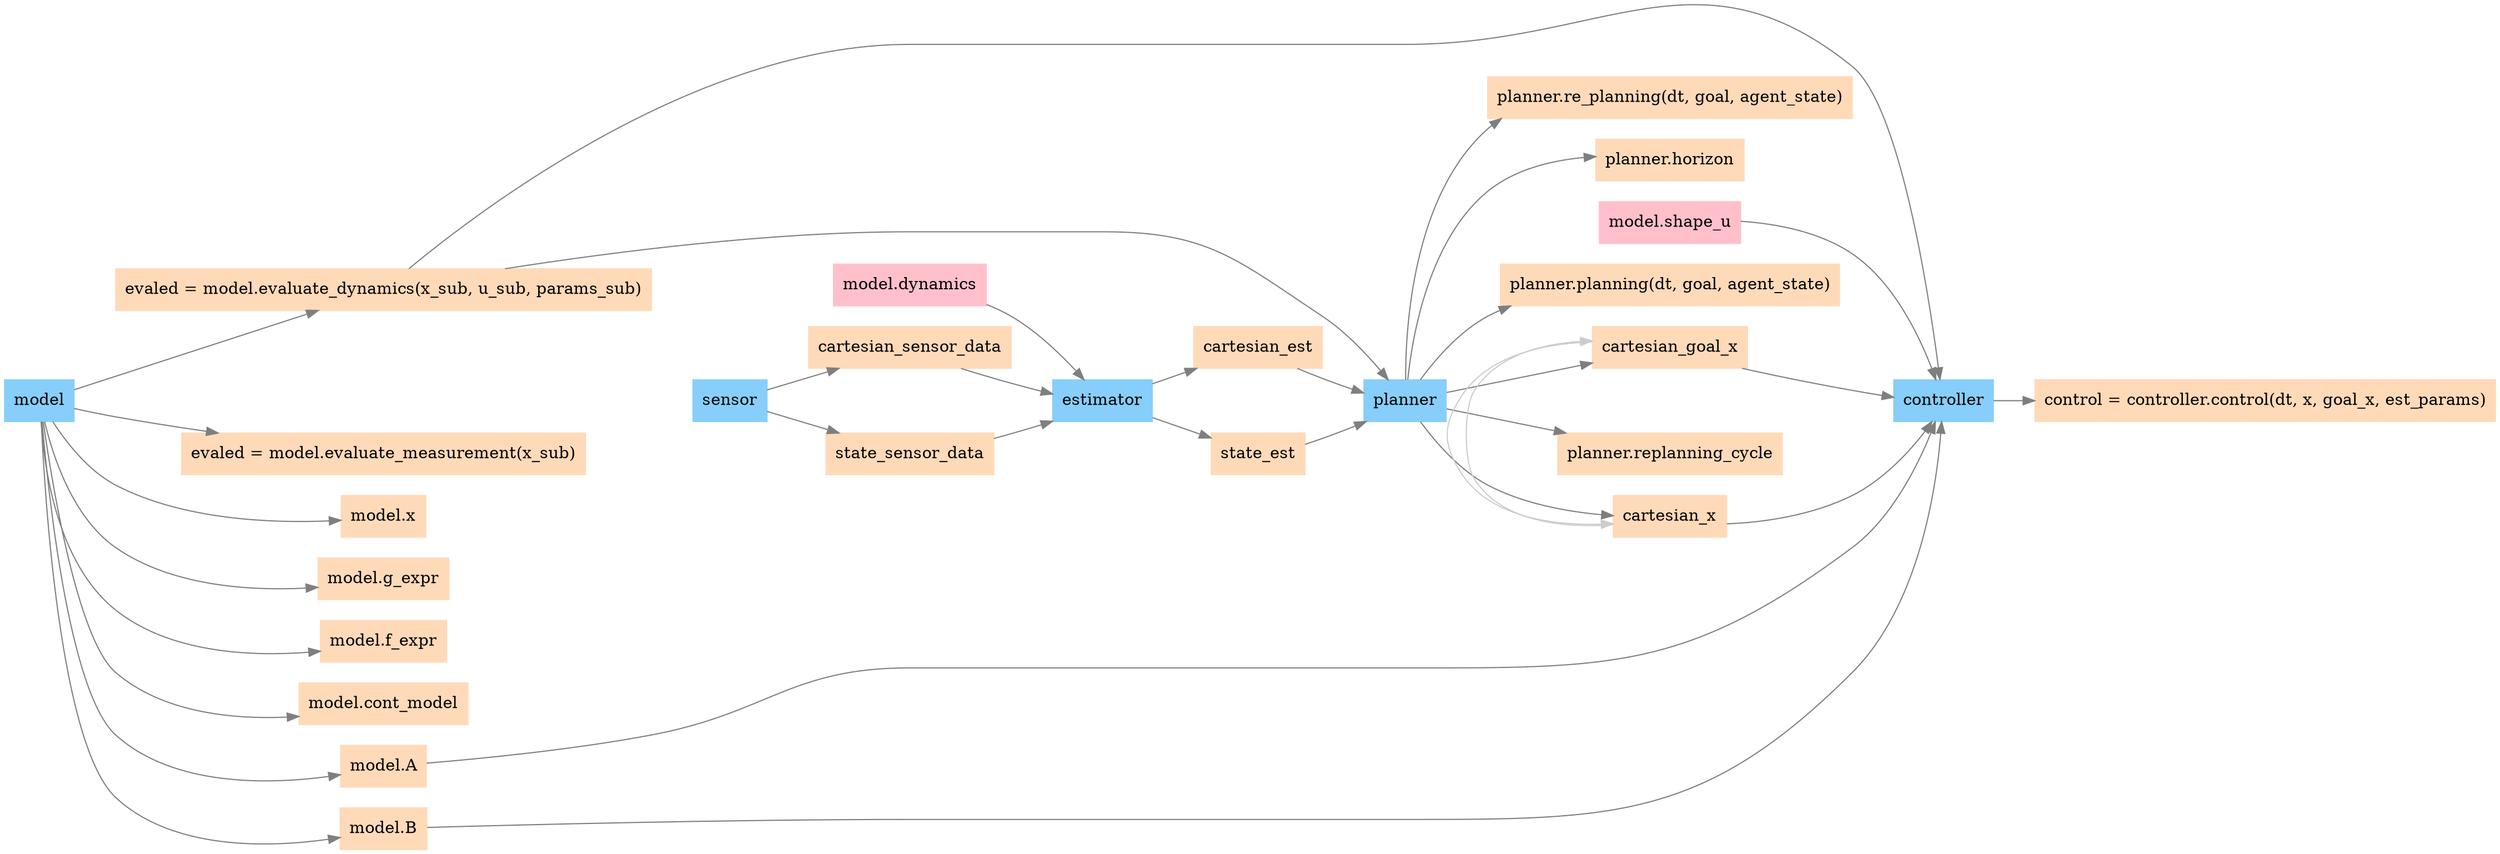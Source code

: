 digraph G {
	compound=true rankdir=LR
	model [color=lightskyblue fillcolor=lightskyblue shape=box style=filled]
	sensor [color=lightskyblue fillcolor=lightskyblue shape=box style=filled]
	controller [color=lightskyblue fillcolor=lightskyblue shape=box style=filled]
	planner [color=lightskyblue fillcolor=lightskyblue shape=box style=filled]
	estimator [color=lightskyblue fillcolor=lightskyblue shape=box style=filled]
	"evaled = model.evaluate_dynamics(x_sub, u_sub, params_sub)" [color=peachpuff fillcolor=peachpuff shape=box style=filled]
	"evaled = model.evaluate_measurement(x_sub)" [color=peachpuff fillcolor=peachpuff shape=box style=filled]
	"planner.replanning_cycle" [color=peachpuff fillcolor=peachpuff shape=box style=filled]
	"model.shape_u" [color=peachpuff fillcolor=peachpuff shape=box style=filled]
	state_sensor_data [color=peachpuff fillcolor=peachpuff shape=box style=filled]
	"planner.re_planning(dt, goal, agent_state)" [color=peachpuff fillcolor=peachpuff shape=box style=filled]
	"model.x" [color=peachpuff fillcolor=peachpuff shape=box style=filled]
	state_est [color=peachpuff fillcolor=peachpuff shape=box style=filled]
	"model.g_expr" [color=peachpuff fillcolor=peachpuff shape=box style=filled]
	"model.A" [color=peachpuff fillcolor=peachpuff shape=box style=filled]
	"planner.horizon" [color=peachpuff fillcolor=peachpuff shape=box style=filled]
	"model.f_expr" [color=peachpuff fillcolor=peachpuff shape=box style=filled]
	cartesian_x [color=peachpuff fillcolor=peachpuff shape=box style=filled]
	"control = controller.control(dt, x, goal_x, est_params)" [color=peachpuff fillcolor=peachpuff shape=box style=filled]
	"model.dynamics" [color=peachpuff fillcolor=peachpuff shape=box style=filled]
	"model.B" [color=peachpuff fillcolor=peachpuff shape=box style=filled]
	"model.cont_model" [color=peachpuff fillcolor=peachpuff shape=box style=filled]
	"planner.planning(dt, goal, agent_state)" [color=peachpuff fillcolor=peachpuff shape=box style=filled]
	cartesian_goal_x [color=peachpuff fillcolor=peachpuff shape=box style=filled]
	cartesian_sensor_data [color=peachpuff fillcolor=peachpuff shape=box style=filled]
	cartesian_est [color=peachpuff fillcolor=peachpuff shape=box style=filled]
	"model.shape_u" [color=pink fillcolor=pink shape=box style=filled]
	"model.dynamics" [color=pink fillcolor=pink shape=box style=filled]
	cartesian_x -> controller [color=gray50]
	cartesian_goal_x -> controller [color=gray50]
	"model.shape_u" -> controller [color=gray50]
	"model.A" -> controller [color=gray50]
	"model.B" -> controller [color=gray50]
	"evaled = model.evaluate_dynamics(x_sub, u_sub, params_sub)" -> controller [color=gray50]
	"evaled = model.evaluate_dynamics(x_sub, u_sub, params_sub)" -> planner [color=gray50]
	controller -> "control = controller.control(dt, x, goal_x, est_params)" [color=gray50]
	model -> "model.x" [color=gray50]
	model -> "model.A" [color=gray50]
	model -> "model.B" [color=gray50]
	model -> "model.f_expr" [color=gray50]
	model -> "model.g_expr" [color=gray50]
	model -> "model.cont_model" [color=gray50]
	model -> "evaled = model.evaluate_dynamics(x_sub, u_sub, params_sub)" [color=gray50]
	model -> "evaled = model.evaluate_measurement(x_sub)" [color=gray50]
	state_sensor_data -> estimator [color=gray50]
	cartesian_sensor_data -> estimator [color=gray50]
	"model.dynamics" -> estimator [color=gray50]
	estimator -> cartesian_est [color=gray50]
	estimator -> state_est [color=gray50]
	sensor -> state_sensor_data [color=gray50]
	sensor -> cartesian_sensor_data [color=gray50]
	cartesian_est -> planner [color=gray50]
	state_est -> planner [color=gray50]
	planner -> cartesian_x [color=gray50]
	planner -> cartesian_goal_x [color=gray50]
	planner -> "planner.horizon" [color=gray50]
	planner -> "planner.replanning_cycle" [color=gray50]
	planner -> "planner.planning(dt, goal, agent_state)" [color=gray50]
	planner -> "planner.re_planning(dt, goal, agent_state)" [color=gray50]
	cartesian_x -> cartesian_goal_x [color=gray80 weight=100]
	cartesian_goal_x -> cartesian_x [color=gray80 weight=100]
	model -> sensor [style=invis weight=1000]
	sensor -> estimator [style=invis weight=1000]
	estimator -> planner [style=invis weight=1000]
	planner -> controller [style=invis weight=1000]
	"model.x" -> sensor [style=invis]
	"model.A" -> sensor [style=invis]
	"model.B" -> sensor [style=invis]
	"model.f_expr" -> sensor [style=invis]
	"model.g_expr" -> sensor [style=invis]
	"model.cont_model" -> sensor [style=invis]
	"evaled = model.evaluate_dynamics(x_sub, u_sub, params_sub)" -> sensor [style=invis]
	"evaled = model.evaluate_measurement(x_sub)" -> sensor [style=invis]
	state_sensor_data -> estimator [style=invis]
	cartesian_sensor_data -> estimator [style=invis]
	cartesian_est -> planner [style=invis]
	state_est -> planner [style=invis]
	cartesian_x -> controller [style=invis]
	cartesian_goal_x -> controller [style=invis]
	"planner.horizon" -> controller [style=invis]
	"planner.replanning_cycle" -> controller [style=invis]
	"planner.planning(dt, goal, agent_state)" -> controller [style=invis]
	"planner.re_planning(dt, goal, agent_state)" -> controller [style=invis]
	{
		rank=same
		"model.x"
		"model.A"
		"model.B"
		"model.f_expr"
		"model.g_expr"
		"model.cont_model"
		"evaled = model.evaluate_dynamics(x_sub, u_sub, params_sub)"
		"evaled = model.evaluate_measurement(x_sub)"
	}
	{
		rank=same
		state_sensor_data
		cartesian_sensor_data
	}
	{
		rank=same
		cartesian_est
		state_est
	}
	{
		rank=same
		cartesian_x
		cartesian_goal_x
		"planner.horizon"
		"planner.replanning_cycle"
		"planner.planning(dt, goal, agent_state)"
		"planner.re_planning(dt, goal, agent_state)"
	}
	{
		rank=same
		"control = controller.control(dt, x, goal_x, est_params)"
	}
}

